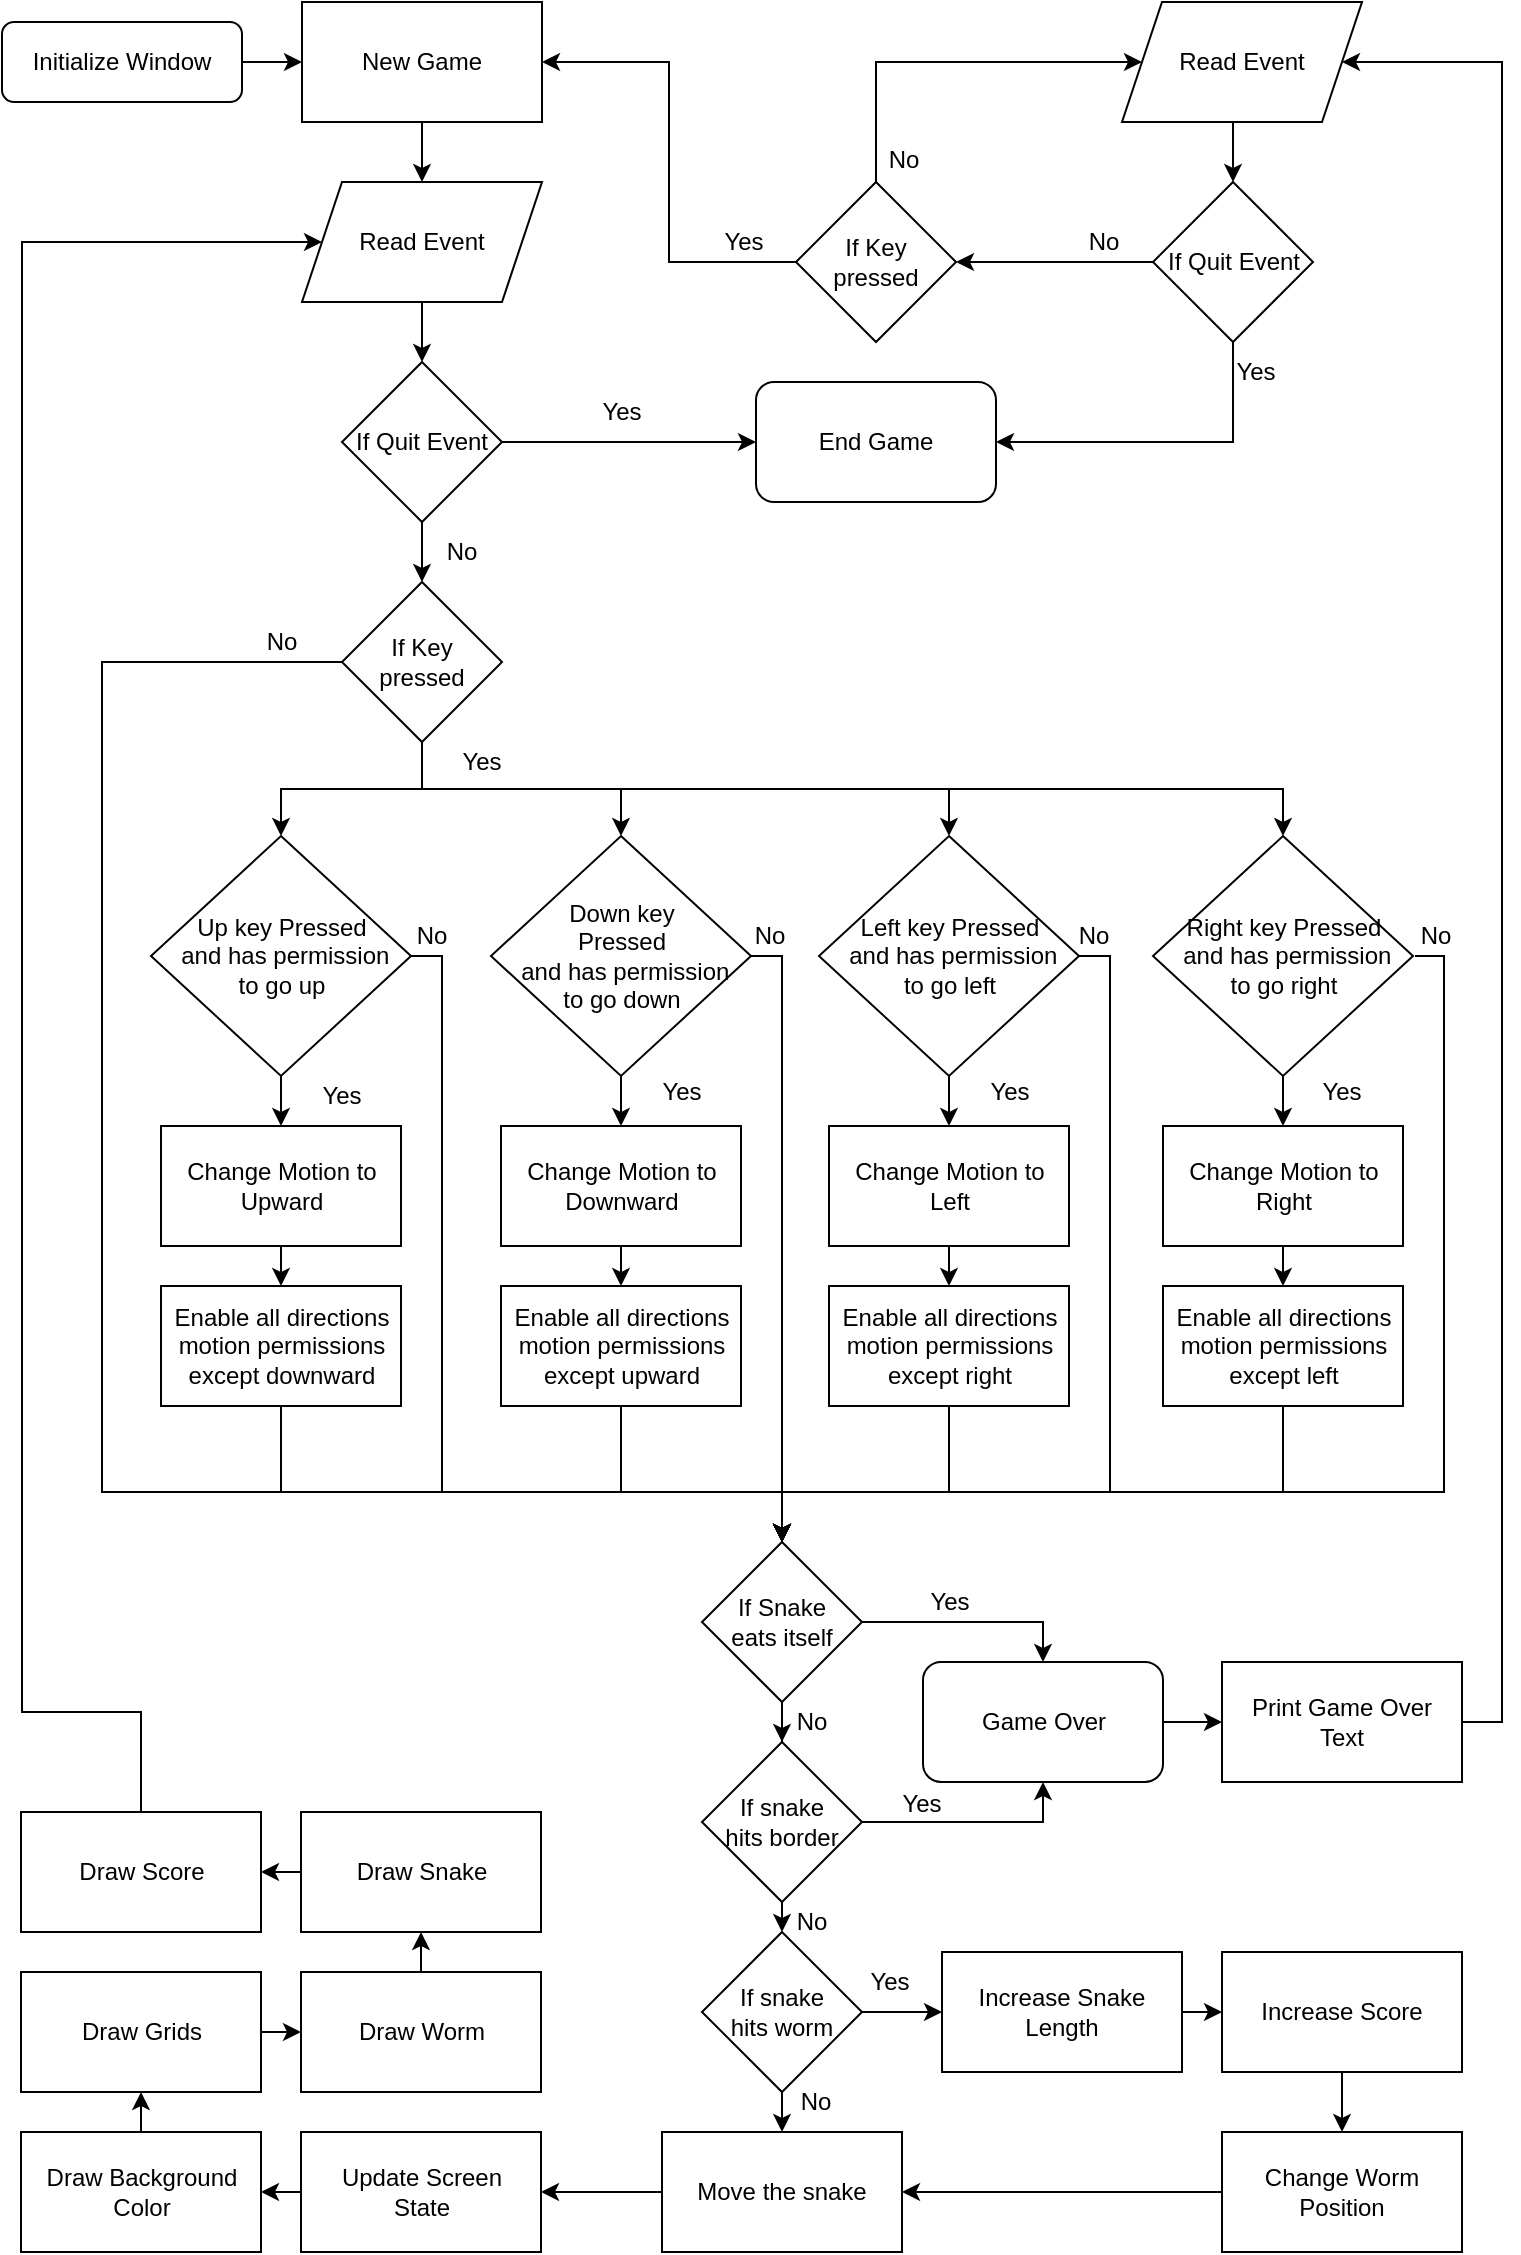 <mxfile version="20.2.5" type="device"><diagram id="C5RBs43oDa-KdzZeNtuy" name="Page-1"><mxGraphModel dx="1038" dy="585" grid="1" gridSize="10" guides="1" tooltips="1" connect="1" arrows="1" fold="1" page="1" pageScale="1" pageWidth="827" pageHeight="1169" math="0" shadow="0"><root><mxCell id="WIyWlLk6GJQsqaUBKTNV-0"/><mxCell id="WIyWlLk6GJQsqaUBKTNV-1" parent="WIyWlLk6GJQsqaUBKTNV-0"/><mxCell id="BDKt6s83FTEvAjAICdFt-97" style="edgeStyle=orthogonalEdgeStyle;rounded=0;orthogonalLoop=1;jettySize=auto;html=1;exitX=1;exitY=0.5;exitDx=0;exitDy=0;entryX=0;entryY=0.5;entryDx=0;entryDy=0;" edge="1" parent="WIyWlLk6GJQsqaUBKTNV-1" source="WIyWlLk6GJQsqaUBKTNV-3" target="BDKt6s83FTEvAjAICdFt-0"><mxGeometry relative="1" as="geometry"/></mxCell><mxCell id="WIyWlLk6GJQsqaUBKTNV-3" value="Initialize Window" style="rounded=1;whiteSpace=wrap;html=1;fontSize=12;glass=0;strokeWidth=1;shadow=0;" parent="WIyWlLk6GJQsqaUBKTNV-1" vertex="1"><mxGeometry x="43" y="35" width="120" height="40" as="geometry"/></mxCell><mxCell id="BDKt6s83FTEvAjAICdFt-6" style="edgeStyle=orthogonalEdgeStyle;rounded=0;orthogonalLoop=1;jettySize=auto;html=1;exitX=0.5;exitY=1;exitDx=0;exitDy=0;" edge="1" parent="WIyWlLk6GJQsqaUBKTNV-1" source="BDKt6s83FTEvAjAICdFt-0" target="BDKt6s83FTEvAjAICdFt-5"><mxGeometry relative="1" as="geometry"/></mxCell><mxCell id="BDKt6s83FTEvAjAICdFt-0" value="New Game" style="rounded=0;whiteSpace=wrap;html=1;" vertex="1" parent="WIyWlLk6GJQsqaUBKTNV-1"><mxGeometry x="193" y="25" width="120" height="60" as="geometry"/></mxCell><mxCell id="BDKt6s83FTEvAjAICdFt-8" style="edgeStyle=orthogonalEdgeStyle;rounded=0;orthogonalLoop=1;jettySize=auto;html=1;exitX=0.5;exitY=1;exitDx=0;exitDy=0;entryX=0.5;entryY=0;entryDx=0;entryDy=0;" edge="1" parent="WIyWlLk6GJQsqaUBKTNV-1" source="BDKt6s83FTEvAjAICdFt-5" target="BDKt6s83FTEvAjAICdFt-7"><mxGeometry relative="1" as="geometry"/></mxCell><mxCell id="BDKt6s83FTEvAjAICdFt-5" value="Read Event" style="shape=parallelogram;perimeter=parallelogramPerimeter;whiteSpace=wrap;html=1;fixedSize=1;" vertex="1" parent="WIyWlLk6GJQsqaUBKTNV-1"><mxGeometry x="193" y="115" width="120" height="60" as="geometry"/></mxCell><mxCell id="BDKt6s83FTEvAjAICdFt-12" style="edgeStyle=orthogonalEdgeStyle;rounded=0;orthogonalLoop=1;jettySize=auto;html=1;exitX=0.5;exitY=1;exitDx=0;exitDy=0;entryX=0.5;entryY=0;entryDx=0;entryDy=0;" edge="1" parent="WIyWlLk6GJQsqaUBKTNV-1" source="BDKt6s83FTEvAjAICdFt-7" target="BDKt6s83FTEvAjAICdFt-11"><mxGeometry relative="1" as="geometry"/></mxCell><mxCell id="BDKt6s83FTEvAjAICdFt-58" style="edgeStyle=orthogonalEdgeStyle;rounded=0;orthogonalLoop=1;jettySize=auto;html=1;exitX=1;exitY=0.5;exitDx=0;exitDy=0;entryX=0;entryY=0.5;entryDx=0;entryDy=0;" edge="1" parent="WIyWlLk6GJQsqaUBKTNV-1" source="BDKt6s83FTEvAjAICdFt-7" target="BDKt6s83FTEvAjAICdFt-9"><mxGeometry relative="1" as="geometry"/></mxCell><mxCell id="BDKt6s83FTEvAjAICdFt-7" value="If Quit Event" style="rhombus;whiteSpace=wrap;html=1;" vertex="1" parent="WIyWlLk6GJQsqaUBKTNV-1"><mxGeometry x="213" y="205" width="80" height="80" as="geometry"/></mxCell><mxCell id="BDKt6s83FTEvAjAICdFt-9" value="End Game" style="rounded=1;whiteSpace=wrap;html=1;" vertex="1" parent="WIyWlLk6GJQsqaUBKTNV-1"><mxGeometry x="420" y="215" width="120" height="60" as="geometry"/></mxCell><mxCell id="BDKt6s83FTEvAjAICdFt-14" style="edgeStyle=orthogonalEdgeStyle;rounded=0;orthogonalLoop=1;jettySize=auto;html=1;exitX=0.5;exitY=1;exitDx=0;exitDy=0;entryX=0.5;entryY=0;entryDx=0;entryDy=0;" edge="1" parent="WIyWlLk6GJQsqaUBKTNV-1" source="BDKt6s83FTEvAjAICdFt-11" target="BDKt6s83FTEvAjAICdFt-13"><mxGeometry relative="1" as="geometry"/></mxCell><mxCell id="BDKt6s83FTEvAjAICdFt-34" style="edgeStyle=orthogonalEdgeStyle;rounded=0;orthogonalLoop=1;jettySize=auto;html=1;exitX=0.5;exitY=1;exitDx=0;exitDy=0;entryX=0.5;entryY=0;entryDx=0;entryDy=0;" edge="1" parent="WIyWlLk6GJQsqaUBKTNV-1" source="BDKt6s83FTEvAjAICdFt-11" target="BDKt6s83FTEvAjAICdFt-20"><mxGeometry relative="1" as="geometry"/></mxCell><mxCell id="BDKt6s83FTEvAjAICdFt-35" style="edgeStyle=orthogonalEdgeStyle;rounded=0;orthogonalLoop=1;jettySize=auto;html=1;exitX=0.5;exitY=1;exitDx=0;exitDy=0;" edge="1" parent="WIyWlLk6GJQsqaUBKTNV-1" source="BDKt6s83FTEvAjAICdFt-11" target="BDKt6s83FTEvAjAICdFt-25"><mxGeometry relative="1" as="geometry"/></mxCell><mxCell id="BDKt6s83FTEvAjAICdFt-36" style="edgeStyle=orthogonalEdgeStyle;rounded=0;orthogonalLoop=1;jettySize=auto;html=1;exitX=0.5;exitY=1;exitDx=0;exitDy=0;entryX=0.5;entryY=0;entryDx=0;entryDy=0;" edge="1" parent="WIyWlLk6GJQsqaUBKTNV-1" source="BDKt6s83FTEvAjAICdFt-11" target="BDKt6s83FTEvAjAICdFt-30"><mxGeometry relative="1" as="geometry"/></mxCell><mxCell id="BDKt6s83FTEvAjAICdFt-95" style="edgeStyle=orthogonalEdgeStyle;rounded=0;orthogonalLoop=1;jettySize=auto;html=1;exitX=0;exitY=0.5;exitDx=0;exitDy=0;entryX=0.5;entryY=0;entryDx=0;entryDy=0;" edge="1" parent="WIyWlLk6GJQsqaUBKTNV-1" source="BDKt6s83FTEvAjAICdFt-11" target="BDKt6s83FTEvAjAICdFt-37"><mxGeometry relative="1" as="geometry"><Array as="points"><mxPoint x="93" y="355"/><mxPoint x="93" y="770"/><mxPoint x="433" y="770"/></Array></mxGeometry></mxCell><mxCell id="BDKt6s83FTEvAjAICdFt-11" value="If Key&lt;br&gt;pressed" style="rhombus;whiteSpace=wrap;html=1;" vertex="1" parent="WIyWlLk6GJQsqaUBKTNV-1"><mxGeometry x="213" y="315" width="80" height="80" as="geometry"/></mxCell><mxCell id="BDKt6s83FTEvAjAICdFt-16" style="edgeStyle=orthogonalEdgeStyle;rounded=0;orthogonalLoop=1;jettySize=auto;html=1;exitX=0.5;exitY=1;exitDx=0;exitDy=0;entryX=0.5;entryY=0;entryDx=0;entryDy=0;" edge="1" parent="WIyWlLk6GJQsqaUBKTNV-1" source="BDKt6s83FTEvAjAICdFt-13" target="BDKt6s83FTEvAjAICdFt-15"><mxGeometry relative="1" as="geometry"/></mxCell><mxCell id="BDKt6s83FTEvAjAICdFt-48" style="edgeStyle=orthogonalEdgeStyle;rounded=0;orthogonalLoop=1;jettySize=auto;html=1;exitX=1;exitY=0.5;exitDx=0;exitDy=0;entryX=0.5;entryY=0;entryDx=0;entryDy=0;" edge="1" parent="WIyWlLk6GJQsqaUBKTNV-1" source="BDKt6s83FTEvAjAICdFt-13" target="BDKt6s83FTEvAjAICdFt-37"><mxGeometry relative="1" as="geometry"><Array as="points"><mxPoint x="263" y="502"/><mxPoint x="263" y="770"/><mxPoint x="433" y="770"/></Array></mxGeometry></mxCell><mxCell id="BDKt6s83FTEvAjAICdFt-13" value="Up key Pressed&lt;br&gt;&amp;nbsp;and has permission&lt;br&gt;to go up" style="rhombus;whiteSpace=wrap;html=1;" vertex="1" parent="WIyWlLk6GJQsqaUBKTNV-1"><mxGeometry x="117.5" y="442" width="130" height="120" as="geometry"/></mxCell><mxCell id="BDKt6s83FTEvAjAICdFt-18" style="edgeStyle=orthogonalEdgeStyle;rounded=0;orthogonalLoop=1;jettySize=auto;html=1;exitX=0.5;exitY=1;exitDx=0;exitDy=0;entryX=0.5;entryY=0;entryDx=0;entryDy=0;" edge="1" parent="WIyWlLk6GJQsqaUBKTNV-1" source="BDKt6s83FTEvAjAICdFt-15" target="BDKt6s83FTEvAjAICdFt-17"><mxGeometry relative="1" as="geometry"/></mxCell><mxCell id="BDKt6s83FTEvAjAICdFt-15" value="Change Motion to Upward" style="rounded=0;whiteSpace=wrap;html=1;" vertex="1" parent="WIyWlLk6GJQsqaUBKTNV-1"><mxGeometry x="122.5" y="587" width="120" height="60" as="geometry"/></mxCell><mxCell id="BDKt6s83FTEvAjAICdFt-41" style="edgeStyle=orthogonalEdgeStyle;rounded=0;orthogonalLoop=1;jettySize=auto;html=1;exitX=0.5;exitY=1;exitDx=0;exitDy=0;" edge="1" parent="WIyWlLk6GJQsqaUBKTNV-1" source="BDKt6s83FTEvAjAICdFt-17" target="BDKt6s83FTEvAjAICdFt-37"><mxGeometry relative="1" as="geometry"><Array as="points"><mxPoint x="183" y="770"/><mxPoint x="433" y="770"/></Array></mxGeometry></mxCell><mxCell id="BDKt6s83FTEvAjAICdFt-17" value="Enable all directions motion permissions except downward" style="rounded=0;whiteSpace=wrap;html=1;" vertex="1" parent="WIyWlLk6GJQsqaUBKTNV-1"><mxGeometry x="122.5" y="667" width="120" height="60" as="geometry"/></mxCell><mxCell id="BDKt6s83FTEvAjAICdFt-19" style="edgeStyle=orthogonalEdgeStyle;rounded=0;orthogonalLoop=1;jettySize=auto;html=1;exitX=0.5;exitY=1;exitDx=0;exitDy=0;entryX=0.5;entryY=0;entryDx=0;entryDy=0;" edge="1" parent="WIyWlLk6GJQsqaUBKTNV-1" source="BDKt6s83FTEvAjAICdFt-20" target="BDKt6s83FTEvAjAICdFt-22"><mxGeometry relative="1" as="geometry"/></mxCell><mxCell id="BDKt6s83FTEvAjAICdFt-49" style="edgeStyle=orthogonalEdgeStyle;rounded=0;orthogonalLoop=1;jettySize=auto;html=1;exitX=1;exitY=0.5;exitDx=0;exitDy=0;entryX=0.5;entryY=0;entryDx=0;entryDy=0;" edge="1" parent="WIyWlLk6GJQsqaUBKTNV-1" source="BDKt6s83FTEvAjAICdFt-20" target="BDKt6s83FTEvAjAICdFt-37"><mxGeometry relative="1" as="geometry"><Array as="points"><mxPoint x="433" y="502"/></Array></mxGeometry></mxCell><mxCell id="BDKt6s83FTEvAjAICdFt-20" value="Down key &lt;br&gt;Pressed&lt;br&gt;&amp;nbsp;and has permission&lt;br&gt;to go down" style="rhombus;whiteSpace=wrap;html=1;" vertex="1" parent="WIyWlLk6GJQsqaUBKTNV-1"><mxGeometry x="287.5" y="442" width="130" height="120" as="geometry"/></mxCell><mxCell id="BDKt6s83FTEvAjAICdFt-21" style="edgeStyle=orthogonalEdgeStyle;rounded=0;orthogonalLoop=1;jettySize=auto;html=1;exitX=0.5;exitY=1;exitDx=0;exitDy=0;entryX=0.5;entryY=0;entryDx=0;entryDy=0;" edge="1" parent="WIyWlLk6GJQsqaUBKTNV-1" source="BDKt6s83FTEvAjAICdFt-22" target="BDKt6s83FTEvAjAICdFt-23"><mxGeometry relative="1" as="geometry"/></mxCell><mxCell id="BDKt6s83FTEvAjAICdFt-22" value="Change Motion to Downward" style="rounded=0;whiteSpace=wrap;html=1;" vertex="1" parent="WIyWlLk6GJQsqaUBKTNV-1"><mxGeometry x="292.5" y="587" width="120" height="60" as="geometry"/></mxCell><mxCell id="BDKt6s83FTEvAjAICdFt-42" style="edgeStyle=orthogonalEdgeStyle;rounded=0;orthogonalLoop=1;jettySize=auto;html=1;exitX=0.5;exitY=1;exitDx=0;exitDy=0;entryX=0.5;entryY=0;entryDx=0;entryDy=0;" edge="1" parent="WIyWlLk6GJQsqaUBKTNV-1" source="BDKt6s83FTEvAjAICdFt-23" target="BDKt6s83FTEvAjAICdFt-37"><mxGeometry relative="1" as="geometry"><Array as="points"><mxPoint x="352" y="770"/><mxPoint x="433" y="770"/></Array></mxGeometry></mxCell><mxCell id="BDKt6s83FTEvAjAICdFt-23" value="Enable all directions motion permissions except upward" style="rounded=0;whiteSpace=wrap;html=1;" vertex="1" parent="WIyWlLk6GJQsqaUBKTNV-1"><mxGeometry x="292.5" y="667" width="120" height="60" as="geometry"/></mxCell><mxCell id="BDKt6s83FTEvAjAICdFt-24" style="edgeStyle=orthogonalEdgeStyle;rounded=0;orthogonalLoop=1;jettySize=auto;html=1;exitX=0.5;exitY=1;exitDx=0;exitDy=0;entryX=0.5;entryY=0;entryDx=0;entryDy=0;" edge="1" parent="WIyWlLk6GJQsqaUBKTNV-1" source="BDKt6s83FTEvAjAICdFt-25" target="BDKt6s83FTEvAjAICdFt-27"><mxGeometry relative="1" as="geometry"/></mxCell><mxCell id="BDKt6s83FTEvAjAICdFt-51" style="edgeStyle=orthogonalEdgeStyle;rounded=0;orthogonalLoop=1;jettySize=auto;html=1;exitX=1;exitY=0.5;exitDx=0;exitDy=0;entryX=0.5;entryY=0;entryDx=0;entryDy=0;" edge="1" parent="WIyWlLk6GJQsqaUBKTNV-1" source="BDKt6s83FTEvAjAICdFt-25" target="BDKt6s83FTEvAjAICdFt-37"><mxGeometry relative="1" as="geometry"><Array as="points"><mxPoint x="597" y="502"/><mxPoint x="597" y="770"/><mxPoint x="433" y="770"/></Array></mxGeometry></mxCell><mxCell id="BDKt6s83FTEvAjAICdFt-25" value="Left key Pressed&lt;br&gt;&amp;nbsp;and has permission&lt;br&gt;to go left" style="rhombus;whiteSpace=wrap;html=1;" vertex="1" parent="WIyWlLk6GJQsqaUBKTNV-1"><mxGeometry x="451.5" y="442" width="130" height="120" as="geometry"/></mxCell><mxCell id="BDKt6s83FTEvAjAICdFt-26" style="edgeStyle=orthogonalEdgeStyle;rounded=0;orthogonalLoop=1;jettySize=auto;html=1;exitX=0.5;exitY=1;exitDx=0;exitDy=0;entryX=0.5;entryY=0;entryDx=0;entryDy=0;" edge="1" parent="WIyWlLk6GJQsqaUBKTNV-1" source="BDKt6s83FTEvAjAICdFt-27" target="BDKt6s83FTEvAjAICdFt-28"><mxGeometry relative="1" as="geometry"/></mxCell><mxCell id="BDKt6s83FTEvAjAICdFt-27" value="Change Motion to Left" style="rounded=0;whiteSpace=wrap;html=1;" vertex="1" parent="WIyWlLk6GJQsqaUBKTNV-1"><mxGeometry x="456.5" y="587" width="120" height="60" as="geometry"/></mxCell><mxCell id="BDKt6s83FTEvAjAICdFt-43" style="edgeStyle=orthogonalEdgeStyle;rounded=0;orthogonalLoop=1;jettySize=auto;html=1;exitX=0.5;exitY=1;exitDx=0;exitDy=0;entryX=0.5;entryY=0;entryDx=0;entryDy=0;" edge="1" parent="WIyWlLk6GJQsqaUBKTNV-1" source="BDKt6s83FTEvAjAICdFt-28" target="BDKt6s83FTEvAjAICdFt-37"><mxGeometry relative="1" as="geometry"><Array as="points"><mxPoint x="516" y="770"/><mxPoint x="433" y="770"/></Array></mxGeometry></mxCell><mxCell id="BDKt6s83FTEvAjAICdFt-28" value="Enable all directions motion permissions except right" style="rounded=0;whiteSpace=wrap;html=1;" vertex="1" parent="WIyWlLk6GJQsqaUBKTNV-1"><mxGeometry x="456.5" y="667" width="120" height="60" as="geometry"/></mxCell><mxCell id="BDKt6s83FTEvAjAICdFt-29" style="edgeStyle=orthogonalEdgeStyle;rounded=0;orthogonalLoop=1;jettySize=auto;html=1;exitX=0.5;exitY=1;exitDx=0;exitDy=0;entryX=0.5;entryY=0;entryDx=0;entryDy=0;" edge="1" parent="WIyWlLk6GJQsqaUBKTNV-1" source="BDKt6s83FTEvAjAICdFt-30" target="BDKt6s83FTEvAjAICdFt-32"><mxGeometry relative="1" as="geometry"/></mxCell><mxCell id="BDKt6s83FTEvAjAICdFt-52" style="edgeStyle=orthogonalEdgeStyle;rounded=0;orthogonalLoop=1;jettySize=auto;html=1;exitX=1;exitY=0.5;exitDx=0;exitDy=0;entryX=0.5;entryY=0;entryDx=0;entryDy=0;" edge="1" parent="WIyWlLk6GJQsqaUBKTNV-1"><mxGeometry relative="1" as="geometry"><mxPoint x="749.5" y="502" as="sourcePoint"/><mxPoint x="433" y="795" as="targetPoint"/><Array as="points"><mxPoint x="764" y="502"/><mxPoint x="764" y="770"/><mxPoint x="433" y="770"/></Array></mxGeometry></mxCell><mxCell id="BDKt6s83FTEvAjAICdFt-30" value="Right key Pressed&lt;br&gt;&amp;nbsp;and has permission&lt;br&gt;to go right" style="rhombus;whiteSpace=wrap;html=1;" vertex="1" parent="WIyWlLk6GJQsqaUBKTNV-1"><mxGeometry x="618.5" y="442" width="130" height="120" as="geometry"/></mxCell><mxCell id="BDKt6s83FTEvAjAICdFt-31" style="edgeStyle=orthogonalEdgeStyle;rounded=0;orthogonalLoop=1;jettySize=auto;html=1;exitX=0.5;exitY=1;exitDx=0;exitDy=0;entryX=0.5;entryY=0;entryDx=0;entryDy=0;" edge="1" parent="WIyWlLk6GJQsqaUBKTNV-1" source="BDKt6s83FTEvAjAICdFt-32" target="BDKt6s83FTEvAjAICdFt-33"><mxGeometry relative="1" as="geometry"/></mxCell><mxCell id="BDKt6s83FTEvAjAICdFt-32" value="Change Motion to Right" style="rounded=0;whiteSpace=wrap;html=1;" vertex="1" parent="WIyWlLk6GJQsqaUBKTNV-1"><mxGeometry x="623.5" y="587" width="120" height="60" as="geometry"/></mxCell><mxCell id="BDKt6s83FTEvAjAICdFt-45" style="edgeStyle=orthogonalEdgeStyle;rounded=0;orthogonalLoop=1;jettySize=auto;html=1;exitX=0.5;exitY=1;exitDx=0;exitDy=0;entryX=0.5;entryY=0;entryDx=0;entryDy=0;" edge="1" parent="WIyWlLk6GJQsqaUBKTNV-1" source="BDKt6s83FTEvAjAICdFt-33" target="BDKt6s83FTEvAjAICdFt-37"><mxGeometry relative="1" as="geometry"><Array as="points"><mxPoint x="684" y="770"/><mxPoint x="433" y="770"/></Array></mxGeometry></mxCell><mxCell id="BDKt6s83FTEvAjAICdFt-33" value="Enable all directions motion permissions except left" style="rounded=0;whiteSpace=wrap;html=1;" vertex="1" parent="WIyWlLk6GJQsqaUBKTNV-1"><mxGeometry x="623.5" y="667" width="120" height="60" as="geometry"/></mxCell><mxCell id="BDKt6s83FTEvAjAICdFt-54" style="edgeStyle=orthogonalEdgeStyle;rounded=0;orthogonalLoop=1;jettySize=auto;html=1;exitX=1;exitY=0.5;exitDx=0;exitDy=0;entryX=0.5;entryY=0;entryDx=0;entryDy=0;" edge="1" parent="WIyWlLk6GJQsqaUBKTNV-1" source="BDKt6s83FTEvAjAICdFt-37" target="BDKt6s83FTEvAjAICdFt-53"><mxGeometry relative="1" as="geometry"/></mxCell><mxCell id="BDKt6s83FTEvAjAICdFt-56" style="edgeStyle=orthogonalEdgeStyle;rounded=0;orthogonalLoop=1;jettySize=auto;html=1;exitX=0.5;exitY=1;exitDx=0;exitDy=0;" edge="1" parent="WIyWlLk6GJQsqaUBKTNV-1" source="BDKt6s83FTEvAjAICdFt-37" target="BDKt6s83FTEvAjAICdFt-55"><mxGeometry relative="1" as="geometry"/></mxCell><mxCell id="BDKt6s83FTEvAjAICdFt-37" value="If Snake&lt;br&gt;eats itself" style="rhombus;whiteSpace=wrap;html=1;" vertex="1" parent="WIyWlLk6GJQsqaUBKTNV-1"><mxGeometry x="393" y="795" width="80" height="80" as="geometry"/></mxCell><mxCell id="BDKt6s83FTEvAjAICdFt-76" style="edgeStyle=orthogonalEdgeStyle;rounded=0;orthogonalLoop=1;jettySize=auto;html=1;exitX=1;exitY=0.5;exitDx=0;exitDy=0;entryX=0;entryY=0.5;entryDx=0;entryDy=0;" edge="1" parent="WIyWlLk6GJQsqaUBKTNV-1" source="BDKt6s83FTEvAjAICdFt-53" target="BDKt6s83FTEvAjAICdFt-73"><mxGeometry relative="1" as="geometry"/></mxCell><mxCell id="BDKt6s83FTEvAjAICdFt-53" value="Game Over" style="rounded=1;whiteSpace=wrap;html=1;" vertex="1" parent="WIyWlLk6GJQsqaUBKTNV-1"><mxGeometry x="503.5" y="855" width="120" height="60" as="geometry"/></mxCell><mxCell id="BDKt6s83FTEvAjAICdFt-57" style="edgeStyle=orthogonalEdgeStyle;rounded=0;orthogonalLoop=1;jettySize=auto;html=1;exitX=1;exitY=0.5;exitDx=0;exitDy=0;entryX=0.5;entryY=1;entryDx=0;entryDy=0;" edge="1" parent="WIyWlLk6GJQsqaUBKTNV-1" source="BDKt6s83FTEvAjAICdFt-55" target="BDKt6s83FTEvAjAICdFt-53"><mxGeometry relative="1" as="geometry"><Array as="points"><mxPoint x="564" y="935"/></Array></mxGeometry></mxCell><mxCell id="BDKt6s83FTEvAjAICdFt-60" style="edgeStyle=orthogonalEdgeStyle;rounded=0;orthogonalLoop=1;jettySize=auto;html=1;exitX=0.5;exitY=1;exitDx=0;exitDy=0;entryX=0.5;entryY=0;entryDx=0;entryDy=0;" edge="1" parent="WIyWlLk6GJQsqaUBKTNV-1" source="BDKt6s83FTEvAjAICdFt-55" target="BDKt6s83FTEvAjAICdFt-59"><mxGeometry relative="1" as="geometry"/></mxCell><mxCell id="BDKt6s83FTEvAjAICdFt-55" value="If snake&lt;br&gt;hits border" style="rhombus;whiteSpace=wrap;html=1;" vertex="1" parent="WIyWlLk6GJQsqaUBKTNV-1"><mxGeometry x="393" y="895" width="80" height="80" as="geometry"/></mxCell><mxCell id="BDKt6s83FTEvAjAICdFt-62" style="edgeStyle=orthogonalEdgeStyle;rounded=0;orthogonalLoop=1;jettySize=auto;html=1;exitX=1;exitY=0.5;exitDx=0;exitDy=0;entryX=0;entryY=0.5;entryDx=0;entryDy=0;" edge="1" parent="WIyWlLk6GJQsqaUBKTNV-1" source="BDKt6s83FTEvAjAICdFt-59" target="BDKt6s83FTEvAjAICdFt-61"><mxGeometry relative="1" as="geometry"/></mxCell><mxCell id="BDKt6s83FTEvAjAICdFt-71" style="edgeStyle=orthogonalEdgeStyle;rounded=0;orthogonalLoop=1;jettySize=auto;html=1;exitX=0.5;exitY=1;exitDx=0;exitDy=0;entryX=0.5;entryY=0;entryDx=0;entryDy=0;" edge="1" parent="WIyWlLk6GJQsqaUBKTNV-1" source="BDKt6s83FTEvAjAICdFt-59" target="BDKt6s83FTEvAjAICdFt-67"><mxGeometry relative="1" as="geometry"/></mxCell><mxCell id="BDKt6s83FTEvAjAICdFt-59" value="If snake&lt;br&gt;hits worm" style="rhombus;whiteSpace=wrap;html=1;" vertex="1" parent="WIyWlLk6GJQsqaUBKTNV-1"><mxGeometry x="393" y="990" width="80" height="80" as="geometry"/></mxCell><mxCell id="BDKt6s83FTEvAjAICdFt-64" style="edgeStyle=orthogonalEdgeStyle;rounded=0;orthogonalLoop=1;jettySize=auto;html=1;exitX=1;exitY=0.5;exitDx=0;exitDy=0;entryX=0;entryY=0.5;entryDx=0;entryDy=0;" edge="1" parent="WIyWlLk6GJQsqaUBKTNV-1" source="BDKt6s83FTEvAjAICdFt-61" target="BDKt6s83FTEvAjAICdFt-63"><mxGeometry relative="1" as="geometry"/></mxCell><mxCell id="BDKt6s83FTEvAjAICdFt-61" value="Increase Snake Length" style="rounded=0;whiteSpace=wrap;html=1;" vertex="1" parent="WIyWlLk6GJQsqaUBKTNV-1"><mxGeometry x="513" y="1000" width="120" height="60" as="geometry"/></mxCell><mxCell id="BDKt6s83FTEvAjAICdFt-106" style="edgeStyle=orthogonalEdgeStyle;rounded=0;orthogonalLoop=1;jettySize=auto;html=1;exitX=0.5;exitY=1;exitDx=0;exitDy=0;entryX=0.5;entryY=0;entryDx=0;entryDy=0;" edge="1" parent="WIyWlLk6GJQsqaUBKTNV-1" source="BDKt6s83FTEvAjAICdFt-63" target="BDKt6s83FTEvAjAICdFt-65"><mxGeometry relative="1" as="geometry"/></mxCell><mxCell id="BDKt6s83FTEvAjAICdFt-63" value="Increase Score" style="rounded=0;whiteSpace=wrap;html=1;" vertex="1" parent="WIyWlLk6GJQsqaUBKTNV-1"><mxGeometry x="653" y="1000" width="120" height="60" as="geometry"/></mxCell><mxCell id="BDKt6s83FTEvAjAICdFt-70" style="edgeStyle=orthogonalEdgeStyle;rounded=0;orthogonalLoop=1;jettySize=auto;html=1;exitX=0;exitY=0.5;exitDx=0;exitDy=0;entryX=1;entryY=0.5;entryDx=0;entryDy=0;" edge="1" parent="WIyWlLk6GJQsqaUBKTNV-1" source="BDKt6s83FTEvAjAICdFt-65" target="BDKt6s83FTEvAjAICdFt-67"><mxGeometry relative="1" as="geometry"/></mxCell><mxCell id="BDKt6s83FTEvAjAICdFt-65" value="Change Worm Position" style="rounded=0;whiteSpace=wrap;html=1;" vertex="1" parent="WIyWlLk6GJQsqaUBKTNV-1"><mxGeometry x="653" y="1090" width="120" height="60" as="geometry"/></mxCell><mxCell id="BDKt6s83FTEvAjAICdFt-100" style="edgeStyle=orthogonalEdgeStyle;rounded=0;orthogonalLoop=1;jettySize=auto;html=1;exitX=0;exitY=0.5;exitDx=0;exitDy=0;entryX=1;entryY=0.5;entryDx=0;entryDy=0;" edge="1" parent="WIyWlLk6GJQsqaUBKTNV-1" source="BDKt6s83FTEvAjAICdFt-67" target="BDKt6s83FTEvAjAICdFt-80"><mxGeometry relative="1" as="geometry"/></mxCell><mxCell id="BDKt6s83FTEvAjAICdFt-67" value="Move the snake" style="rounded=0;whiteSpace=wrap;html=1;" vertex="1" parent="WIyWlLk6GJQsqaUBKTNV-1"><mxGeometry x="373" y="1090" width="120" height="60" as="geometry"/></mxCell><mxCell id="BDKt6s83FTEvAjAICdFt-78" style="edgeStyle=orthogonalEdgeStyle;rounded=0;orthogonalLoop=1;jettySize=auto;html=1;exitX=1;exitY=0.5;exitDx=0;exitDy=0;entryX=1;entryY=0.5;entryDx=0;entryDy=0;" edge="1" parent="WIyWlLk6GJQsqaUBKTNV-1" source="BDKt6s83FTEvAjAICdFt-73" target="BDKt6s83FTEvAjAICdFt-77"><mxGeometry relative="1" as="geometry"><Array as="points"><mxPoint x="793" y="885"/><mxPoint x="793" y="55"/></Array></mxGeometry></mxCell><mxCell id="BDKt6s83FTEvAjAICdFt-73" value="Print Game Over&lt;br&gt;Text" style="rounded=0;whiteSpace=wrap;html=1;" vertex="1" parent="WIyWlLk6GJQsqaUBKTNV-1"><mxGeometry x="653" y="855" width="120" height="60" as="geometry"/></mxCell><mxCell id="BDKt6s83FTEvAjAICdFt-111" style="edgeStyle=orthogonalEdgeStyle;rounded=0;orthogonalLoop=1;jettySize=auto;html=1;exitX=0.5;exitY=1;exitDx=0;exitDy=0;entryX=0.5;entryY=0;entryDx=0;entryDy=0;" edge="1" parent="WIyWlLk6GJQsqaUBKTNV-1" source="BDKt6s83FTEvAjAICdFt-77" target="BDKt6s83FTEvAjAICdFt-107"><mxGeometry relative="1" as="geometry"/></mxCell><mxCell id="BDKt6s83FTEvAjAICdFt-77" value="Read Event" style="shape=parallelogram;perimeter=parallelogramPerimeter;whiteSpace=wrap;html=1;fixedSize=1;" vertex="1" parent="WIyWlLk6GJQsqaUBKTNV-1"><mxGeometry x="603" y="25" width="120" height="60" as="geometry"/></mxCell><mxCell id="BDKt6s83FTEvAjAICdFt-87" style="edgeStyle=orthogonalEdgeStyle;rounded=0;orthogonalLoop=1;jettySize=auto;html=1;exitX=0;exitY=0.5;exitDx=0;exitDy=0;entryX=1;entryY=0.5;entryDx=0;entryDy=0;" edge="1" parent="WIyWlLk6GJQsqaUBKTNV-1" source="BDKt6s83FTEvAjAICdFt-80" target="BDKt6s83FTEvAjAICdFt-81"><mxGeometry relative="1" as="geometry"/></mxCell><mxCell id="BDKt6s83FTEvAjAICdFt-80" value="Update Screen&lt;br&gt;State" style="rounded=0;whiteSpace=wrap;html=1;" vertex="1" parent="WIyWlLk6GJQsqaUBKTNV-1"><mxGeometry x="192.5" y="1090" width="120" height="60" as="geometry"/></mxCell><mxCell id="BDKt6s83FTEvAjAICdFt-101" style="edgeStyle=orthogonalEdgeStyle;rounded=0;orthogonalLoop=1;jettySize=auto;html=1;exitX=0.5;exitY=0;exitDx=0;exitDy=0;entryX=0.5;entryY=1;entryDx=0;entryDy=0;" edge="1" parent="WIyWlLk6GJQsqaUBKTNV-1" source="BDKt6s83FTEvAjAICdFt-81" target="BDKt6s83FTEvAjAICdFt-82"><mxGeometry relative="1" as="geometry"/></mxCell><mxCell id="BDKt6s83FTEvAjAICdFt-81" value="Draw Background Color" style="rounded=0;whiteSpace=wrap;html=1;" vertex="1" parent="WIyWlLk6GJQsqaUBKTNV-1"><mxGeometry x="52.5" y="1090" width="120" height="60" as="geometry"/></mxCell><mxCell id="BDKt6s83FTEvAjAICdFt-102" style="edgeStyle=orthogonalEdgeStyle;rounded=0;orthogonalLoop=1;jettySize=auto;html=1;exitX=1;exitY=0.5;exitDx=0;exitDy=0;entryX=0;entryY=0.5;entryDx=0;entryDy=0;" edge="1" parent="WIyWlLk6GJQsqaUBKTNV-1" source="BDKt6s83FTEvAjAICdFt-82" target="BDKt6s83FTEvAjAICdFt-83"><mxGeometry relative="1" as="geometry"/></mxCell><mxCell id="BDKt6s83FTEvAjAICdFt-82" value="Draw Grids" style="rounded=0;whiteSpace=wrap;html=1;" vertex="1" parent="WIyWlLk6GJQsqaUBKTNV-1"><mxGeometry x="52.5" y="1010" width="120" height="60" as="geometry"/></mxCell><mxCell id="BDKt6s83FTEvAjAICdFt-103" style="edgeStyle=orthogonalEdgeStyle;rounded=0;orthogonalLoop=1;jettySize=auto;html=1;exitX=0.5;exitY=0;exitDx=0;exitDy=0;entryX=0.5;entryY=1;entryDx=0;entryDy=0;" edge="1" parent="WIyWlLk6GJQsqaUBKTNV-1" source="BDKt6s83FTEvAjAICdFt-83" target="BDKt6s83FTEvAjAICdFt-84"><mxGeometry relative="1" as="geometry"/></mxCell><mxCell id="BDKt6s83FTEvAjAICdFt-83" value="Draw Worm" style="rounded=0;whiteSpace=wrap;html=1;" vertex="1" parent="WIyWlLk6GJQsqaUBKTNV-1"><mxGeometry x="192.5" y="1010" width="120" height="60" as="geometry"/></mxCell><mxCell id="BDKt6s83FTEvAjAICdFt-104" style="edgeStyle=orthogonalEdgeStyle;rounded=0;orthogonalLoop=1;jettySize=auto;html=1;exitX=0;exitY=0.5;exitDx=0;exitDy=0;entryX=1;entryY=0.5;entryDx=0;entryDy=0;" edge="1" parent="WIyWlLk6GJQsqaUBKTNV-1" source="BDKt6s83FTEvAjAICdFt-84" target="BDKt6s83FTEvAjAICdFt-85"><mxGeometry relative="1" as="geometry"/></mxCell><mxCell id="BDKt6s83FTEvAjAICdFt-84" value="Draw Snake" style="rounded=0;whiteSpace=wrap;html=1;" vertex="1" parent="WIyWlLk6GJQsqaUBKTNV-1"><mxGeometry x="192.5" y="930" width="120" height="60" as="geometry"/></mxCell><mxCell id="BDKt6s83FTEvAjAICdFt-105" style="edgeStyle=orthogonalEdgeStyle;rounded=0;orthogonalLoop=1;jettySize=auto;html=1;exitX=0.5;exitY=0;exitDx=0;exitDy=0;entryX=0;entryY=0.5;entryDx=0;entryDy=0;" edge="1" parent="WIyWlLk6GJQsqaUBKTNV-1" source="BDKt6s83FTEvAjAICdFt-85" target="BDKt6s83FTEvAjAICdFt-5"><mxGeometry relative="1" as="geometry"><Array as="points"><mxPoint x="113" y="880"/><mxPoint x="53" y="880"/><mxPoint x="53" y="145"/></Array></mxGeometry></mxCell><mxCell id="BDKt6s83FTEvAjAICdFt-85" value="Draw Score" style="rounded=0;whiteSpace=wrap;html=1;" vertex="1" parent="WIyWlLk6GJQsqaUBKTNV-1"><mxGeometry x="52.5" y="930" width="120" height="60" as="geometry"/></mxCell><mxCell id="BDKt6s83FTEvAjAICdFt-112" style="edgeStyle=orthogonalEdgeStyle;rounded=0;orthogonalLoop=1;jettySize=auto;html=1;exitX=0.5;exitY=1;exitDx=0;exitDy=0;entryX=1;entryY=0.5;entryDx=0;entryDy=0;" edge="1" parent="WIyWlLk6GJQsqaUBKTNV-1" source="BDKt6s83FTEvAjAICdFt-107" target="BDKt6s83FTEvAjAICdFt-9"><mxGeometry relative="1" as="geometry"/></mxCell><mxCell id="BDKt6s83FTEvAjAICdFt-115" style="edgeStyle=orthogonalEdgeStyle;rounded=0;orthogonalLoop=1;jettySize=auto;html=1;exitX=0;exitY=0.5;exitDx=0;exitDy=0;entryX=1;entryY=0.5;entryDx=0;entryDy=0;" edge="1" parent="WIyWlLk6GJQsqaUBKTNV-1" source="BDKt6s83FTEvAjAICdFt-107" target="BDKt6s83FTEvAjAICdFt-113"><mxGeometry relative="1" as="geometry"/></mxCell><mxCell id="BDKt6s83FTEvAjAICdFt-107" value="If Quit Event" style="rhombus;whiteSpace=wrap;html=1;" vertex="1" parent="WIyWlLk6GJQsqaUBKTNV-1"><mxGeometry x="618.5" y="115" width="80" height="80" as="geometry"/></mxCell><mxCell id="BDKt6s83FTEvAjAICdFt-114" style="edgeStyle=orthogonalEdgeStyle;rounded=0;orthogonalLoop=1;jettySize=auto;html=1;exitX=0;exitY=0.5;exitDx=0;exitDy=0;entryX=1;entryY=0.5;entryDx=0;entryDy=0;" edge="1" parent="WIyWlLk6GJQsqaUBKTNV-1" source="BDKt6s83FTEvAjAICdFt-113" target="BDKt6s83FTEvAjAICdFt-0"><mxGeometry relative="1" as="geometry"/></mxCell><mxCell id="BDKt6s83FTEvAjAICdFt-140" style="edgeStyle=orthogonalEdgeStyle;rounded=0;orthogonalLoop=1;jettySize=auto;html=1;exitX=0.5;exitY=0;exitDx=0;exitDy=0;entryX=0;entryY=0.5;entryDx=0;entryDy=0;" edge="1" parent="WIyWlLk6GJQsqaUBKTNV-1" source="BDKt6s83FTEvAjAICdFt-113" target="BDKt6s83FTEvAjAICdFt-77"><mxGeometry relative="1" as="geometry"><Array as="points"><mxPoint x="480" y="55"/></Array></mxGeometry></mxCell><mxCell id="BDKt6s83FTEvAjAICdFt-113" value="If Key&lt;br&gt;pressed" style="rhombus;whiteSpace=wrap;html=1;" vertex="1" parent="WIyWlLk6GJQsqaUBKTNV-1"><mxGeometry x="440" y="115" width="80" height="80" as="geometry"/></mxCell><mxCell id="BDKt6s83FTEvAjAICdFt-116" value="Yes" style="text;html=1;strokeColor=none;fillColor=none;align=center;verticalAlign=middle;whiteSpace=wrap;rounded=0;" vertex="1" parent="WIyWlLk6GJQsqaUBKTNV-1"><mxGeometry x="322.5" y="215" width="60" height="30" as="geometry"/></mxCell><mxCell id="BDKt6s83FTEvAjAICdFt-118" value="Yes" style="text;html=1;strokeColor=none;fillColor=none;align=center;verticalAlign=middle;whiteSpace=wrap;rounded=0;" vertex="1" parent="WIyWlLk6GJQsqaUBKTNV-1"><mxGeometry x="253" y="390" width="60" height="30" as="geometry"/></mxCell><mxCell id="BDKt6s83FTEvAjAICdFt-119" value="Yes" style="text;html=1;strokeColor=none;fillColor=none;align=center;verticalAlign=middle;whiteSpace=wrap;rounded=0;" vertex="1" parent="WIyWlLk6GJQsqaUBKTNV-1"><mxGeometry x="182.5" y="557" width="60" height="30" as="geometry"/></mxCell><mxCell id="BDKt6s83FTEvAjAICdFt-120" value="Yes" style="text;html=1;strokeColor=none;fillColor=none;align=center;verticalAlign=middle;whiteSpace=wrap;rounded=0;" vertex="1" parent="WIyWlLk6GJQsqaUBKTNV-1"><mxGeometry x="352.5" y="555" width="60" height="30" as="geometry"/></mxCell><mxCell id="BDKt6s83FTEvAjAICdFt-121" value="Yes" style="text;html=1;strokeColor=none;fillColor=none;align=center;verticalAlign=middle;whiteSpace=wrap;rounded=0;" vertex="1" parent="WIyWlLk6GJQsqaUBKTNV-1"><mxGeometry x="516.5" y="555" width="60" height="30" as="geometry"/></mxCell><mxCell id="BDKt6s83FTEvAjAICdFt-122" value="Yes" style="text;html=1;strokeColor=none;fillColor=none;align=center;verticalAlign=middle;whiteSpace=wrap;rounded=0;" vertex="1" parent="WIyWlLk6GJQsqaUBKTNV-1"><mxGeometry x="683" y="555" width="60" height="30" as="geometry"/></mxCell><mxCell id="BDKt6s83FTEvAjAICdFt-123" value="Yes" style="text;html=1;strokeColor=none;fillColor=none;align=center;verticalAlign=middle;whiteSpace=wrap;rounded=0;" vertex="1" parent="WIyWlLk6GJQsqaUBKTNV-1"><mxGeometry x="486.5" y="810" width="60" height="30" as="geometry"/></mxCell><mxCell id="BDKt6s83FTEvAjAICdFt-125" value="Yes" style="text;html=1;strokeColor=none;fillColor=none;align=center;verticalAlign=middle;whiteSpace=wrap;rounded=0;" vertex="1" parent="WIyWlLk6GJQsqaUBKTNV-1"><mxGeometry x="473" y="911" width="60" height="30" as="geometry"/></mxCell><mxCell id="BDKt6s83FTEvAjAICdFt-126" value="Yes" style="text;html=1;strokeColor=none;fillColor=none;align=center;verticalAlign=middle;whiteSpace=wrap;rounded=0;" vertex="1" parent="WIyWlLk6GJQsqaUBKTNV-1"><mxGeometry x="456.5" y="1000" width="60" height="30" as="geometry"/></mxCell><mxCell id="BDKt6s83FTEvAjAICdFt-127" value="Yes" style="text;html=1;strokeColor=none;fillColor=none;align=center;verticalAlign=middle;whiteSpace=wrap;rounded=0;" vertex="1" parent="WIyWlLk6GJQsqaUBKTNV-1"><mxGeometry x="640" y="195" width="60" height="30" as="geometry"/></mxCell><mxCell id="BDKt6s83FTEvAjAICdFt-128" value="Yes" style="text;html=1;strokeColor=none;fillColor=none;align=center;verticalAlign=middle;whiteSpace=wrap;rounded=0;" vertex="1" parent="WIyWlLk6GJQsqaUBKTNV-1"><mxGeometry x="384" y="130" width="60" height="30" as="geometry"/></mxCell><mxCell id="BDKt6s83FTEvAjAICdFt-129" value="No" style="text;html=1;strokeColor=none;fillColor=none;align=center;verticalAlign=middle;whiteSpace=wrap;rounded=0;" vertex="1" parent="WIyWlLk6GJQsqaUBKTNV-1"><mxGeometry x="563.5" y="130" width="60" height="30" as="geometry"/></mxCell><mxCell id="BDKt6s83FTEvAjAICdFt-130" value="No" style="text;html=1;strokeColor=none;fillColor=none;align=center;verticalAlign=middle;whiteSpace=wrap;rounded=0;" vertex="1" parent="WIyWlLk6GJQsqaUBKTNV-1"><mxGeometry x="242.5" y="285" width="60" height="30" as="geometry"/></mxCell><mxCell id="BDKt6s83FTEvAjAICdFt-131" value="No" style="text;html=1;strokeColor=none;fillColor=none;align=center;verticalAlign=middle;whiteSpace=wrap;rounded=0;" vertex="1" parent="WIyWlLk6GJQsqaUBKTNV-1"><mxGeometry x="152.5" y="330" width="60" height="30" as="geometry"/></mxCell><mxCell id="BDKt6s83FTEvAjAICdFt-133" value="No" style="text;html=1;strokeColor=none;fillColor=none;align=center;verticalAlign=middle;whiteSpace=wrap;rounded=0;" vertex="1" parent="WIyWlLk6GJQsqaUBKTNV-1"><mxGeometry x="227.5" y="477" width="60" height="30" as="geometry"/></mxCell><mxCell id="BDKt6s83FTEvAjAICdFt-134" value="No" style="text;html=1;strokeColor=none;fillColor=none;align=center;verticalAlign=middle;whiteSpace=wrap;rounded=0;" vertex="1" parent="WIyWlLk6GJQsqaUBKTNV-1"><mxGeometry x="396.5" y="477" width="60" height="30" as="geometry"/></mxCell><mxCell id="BDKt6s83FTEvAjAICdFt-135" value="No" style="text;html=1;strokeColor=none;fillColor=none;align=center;verticalAlign=middle;whiteSpace=wrap;rounded=0;" vertex="1" parent="WIyWlLk6GJQsqaUBKTNV-1"><mxGeometry x="558.5" y="477" width="60" height="30" as="geometry"/></mxCell><mxCell id="BDKt6s83FTEvAjAICdFt-136" value="No" style="text;html=1;strokeColor=none;fillColor=none;align=center;verticalAlign=middle;whiteSpace=wrap;rounded=0;" vertex="1" parent="WIyWlLk6GJQsqaUBKTNV-1"><mxGeometry x="730" y="477" width="60" height="30" as="geometry"/></mxCell><mxCell id="BDKt6s83FTEvAjAICdFt-137" value="No" style="text;html=1;strokeColor=none;fillColor=none;align=center;verticalAlign=middle;whiteSpace=wrap;rounded=0;" vertex="1" parent="WIyWlLk6GJQsqaUBKTNV-1"><mxGeometry x="417.5" y="870" width="60" height="30" as="geometry"/></mxCell><mxCell id="BDKt6s83FTEvAjAICdFt-138" value="No" style="text;html=1;strokeColor=none;fillColor=none;align=center;verticalAlign=middle;whiteSpace=wrap;rounded=0;" vertex="1" parent="WIyWlLk6GJQsqaUBKTNV-1"><mxGeometry x="417.5" y="970" width="60" height="30" as="geometry"/></mxCell><mxCell id="BDKt6s83FTEvAjAICdFt-139" value="No" style="text;html=1;strokeColor=none;fillColor=none;align=center;verticalAlign=middle;whiteSpace=wrap;rounded=0;" vertex="1" parent="WIyWlLk6GJQsqaUBKTNV-1"><mxGeometry x="420" y="1060" width="60" height="30" as="geometry"/></mxCell><mxCell id="BDKt6s83FTEvAjAICdFt-141" value="No" style="text;html=1;strokeColor=none;fillColor=none;align=center;verticalAlign=middle;whiteSpace=wrap;rounded=0;" vertex="1" parent="WIyWlLk6GJQsqaUBKTNV-1"><mxGeometry x="464" y="89" width="60" height="30" as="geometry"/></mxCell></root></mxGraphModel></diagram></mxfile>
